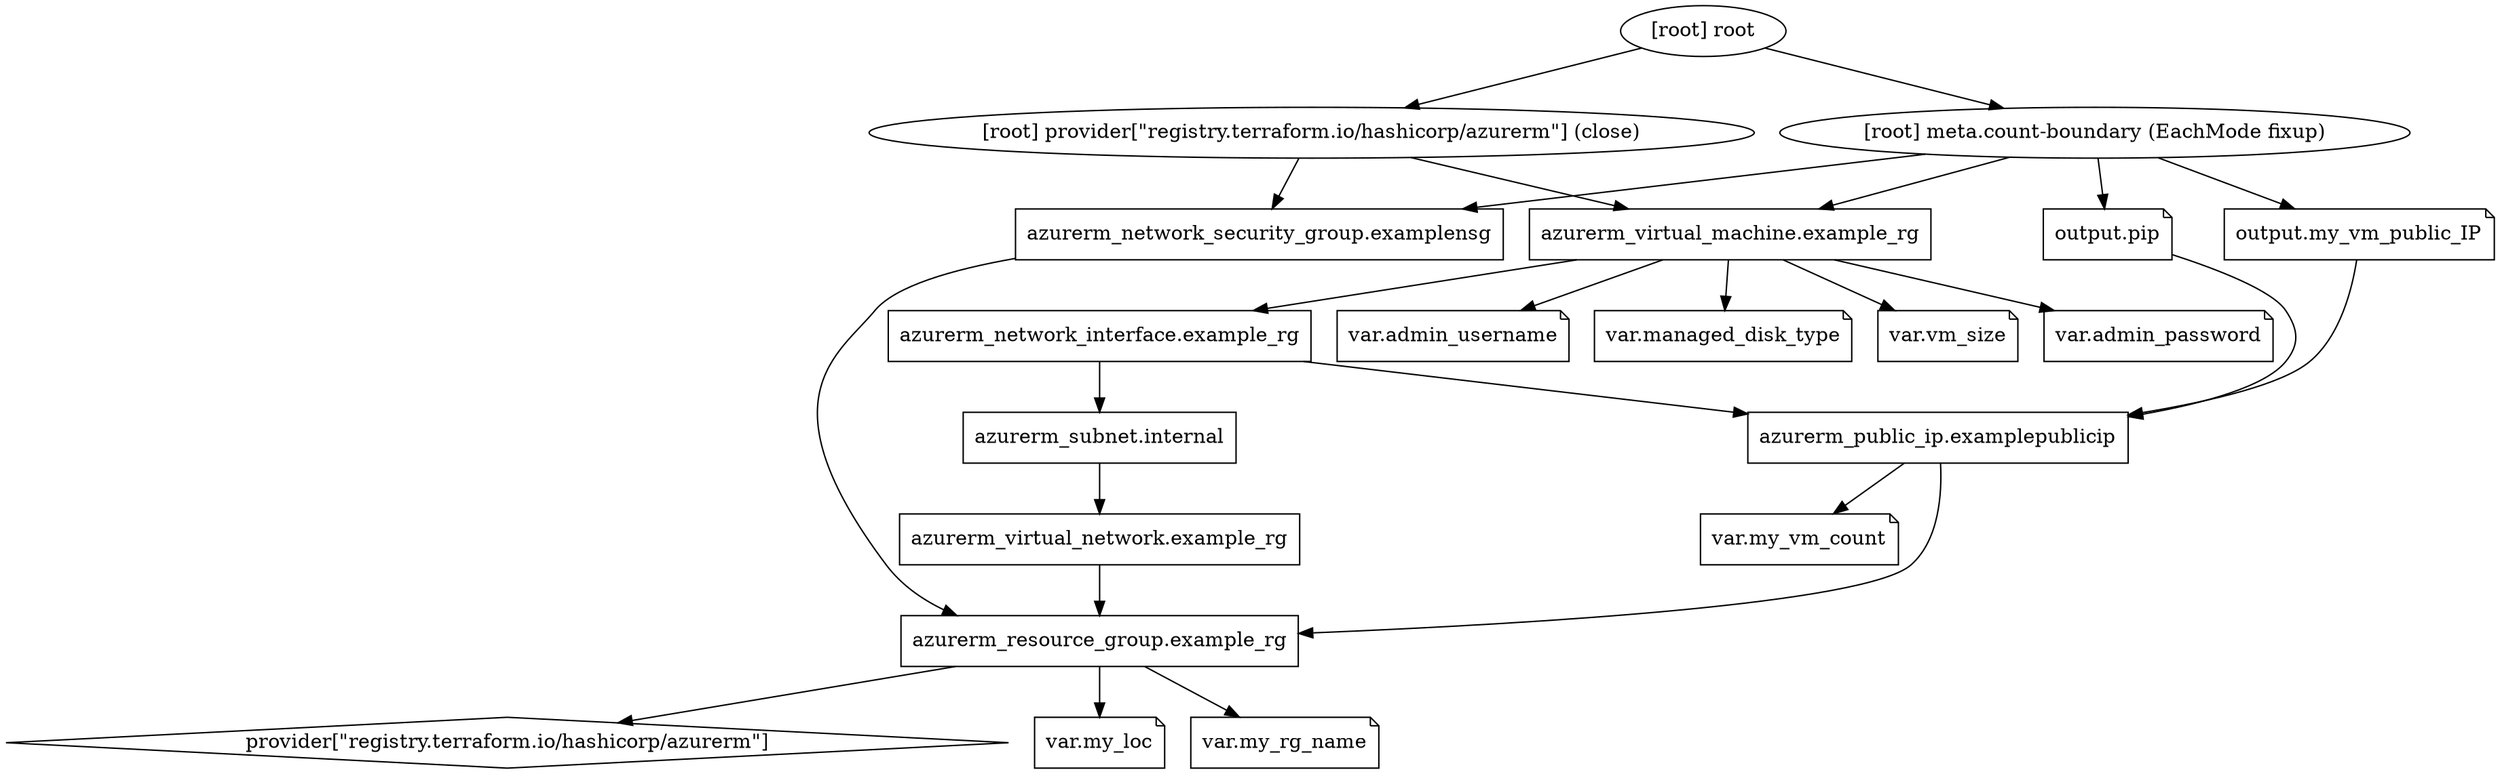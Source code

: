 digraph {
	compound = "true"
	newrank = "true"
	subgraph "root" {
		"[root] azurerm_network_interface.example_rg (expand)" [label = "azurerm_network_interface.example_rg", shape = "box"]
		"[root] azurerm_network_security_group.examplensg (expand)" [label = "azurerm_network_security_group.examplensg", shape = "box"]
		"[root] azurerm_public_ip.examplepublicip (expand)" [label = "azurerm_public_ip.examplepublicip", shape = "box"]
		"[root] azurerm_resource_group.example_rg (expand)" [label = "azurerm_resource_group.example_rg", shape = "box"]
		"[root] azurerm_subnet.internal (expand)" [label = "azurerm_subnet.internal", shape = "box"]
		"[root] azurerm_virtual_machine.example_rg (expand)" [label = "azurerm_virtual_machine.example_rg", shape = "box"]
		"[root] azurerm_virtual_network.example_rg (expand)" [label = "azurerm_virtual_network.example_rg", shape = "box"]
		"[root] output.my_vm_public_IP" [label = "output.my_vm_public_IP", shape = "note"]
		"[root] output.pip" [label = "output.pip", shape = "note"]
		"[root] provider[\"registry.terraform.io/hashicorp/azurerm\"]" [label = "provider[\"registry.terraform.io/hashicorp/azurerm\"]", shape = "diamond"]
		"[root] var.admin_password" [label = "var.admin_password", shape = "note"]
		"[root] var.admin_username" [label = "var.admin_username", shape = "note"]
		"[root] var.managed_disk_type" [label = "var.managed_disk_type", shape = "note"]
		"[root] var.my_loc" [label = "var.my_loc", shape = "note"]
		"[root] var.my_rg_name" [label = "var.my_rg_name", shape = "note"]
		"[root] var.my_vm_count" [label = "var.my_vm_count", shape = "note"]
		"[root] var.vm_size" [label = "var.vm_size", shape = "note"]
		"[root] azurerm_network_interface.example_rg (expand)" -> "[root] azurerm_public_ip.examplepublicip (expand)"
		"[root] azurerm_network_interface.example_rg (expand)" -> "[root] azurerm_subnet.internal (expand)"
		"[root] azurerm_network_security_group.examplensg (expand)" -> "[root] azurerm_resource_group.example_rg (expand)"
		"[root] azurerm_public_ip.examplepublicip (expand)" -> "[root] azurerm_resource_group.example_rg (expand)"
		"[root] azurerm_public_ip.examplepublicip (expand)" -> "[root] var.my_vm_count"
		"[root] azurerm_resource_group.example_rg (expand)" -> "[root] provider[\"registry.terraform.io/hashicorp/azurerm\"]"
		"[root] azurerm_resource_group.example_rg (expand)" -> "[root] var.my_loc"
		"[root] azurerm_resource_group.example_rg (expand)" -> "[root] var.my_rg_name"
		"[root] azurerm_subnet.internal (expand)" -> "[root] azurerm_virtual_network.example_rg (expand)"
		"[root] azurerm_virtual_machine.example_rg (expand)" -> "[root] azurerm_network_interface.example_rg (expand)"
		"[root] azurerm_virtual_machine.example_rg (expand)" -> "[root] var.admin_password"
		"[root] azurerm_virtual_machine.example_rg (expand)" -> "[root] var.admin_username"
		"[root] azurerm_virtual_machine.example_rg (expand)" -> "[root] var.managed_disk_type"
		"[root] azurerm_virtual_machine.example_rg (expand)" -> "[root] var.vm_size"
		"[root] azurerm_virtual_network.example_rg (expand)" -> "[root] azurerm_resource_group.example_rg (expand)"
		"[root] meta.count-boundary (EachMode fixup)" -> "[root] azurerm_network_security_group.examplensg (expand)"
		"[root] meta.count-boundary (EachMode fixup)" -> "[root] azurerm_virtual_machine.example_rg (expand)"
		"[root] meta.count-boundary (EachMode fixup)" -> "[root] output.my_vm_public_IP"
		"[root] meta.count-boundary (EachMode fixup)" -> "[root] output.pip"
		"[root] output.my_vm_public_IP" -> "[root] azurerm_public_ip.examplepublicip (expand)"
		"[root] output.pip" -> "[root] azurerm_public_ip.examplepublicip (expand)"
		"[root] provider[\"registry.terraform.io/hashicorp/azurerm\"] (close)" -> "[root] azurerm_network_security_group.examplensg (expand)"
		"[root] provider[\"registry.terraform.io/hashicorp/azurerm\"] (close)" -> "[root] azurerm_virtual_machine.example_rg (expand)"
		"[root] root" -> "[root] meta.count-boundary (EachMode fixup)"
		"[root] root" -> "[root] provider[\"registry.terraform.io/hashicorp/azurerm\"] (close)"
	}
}

